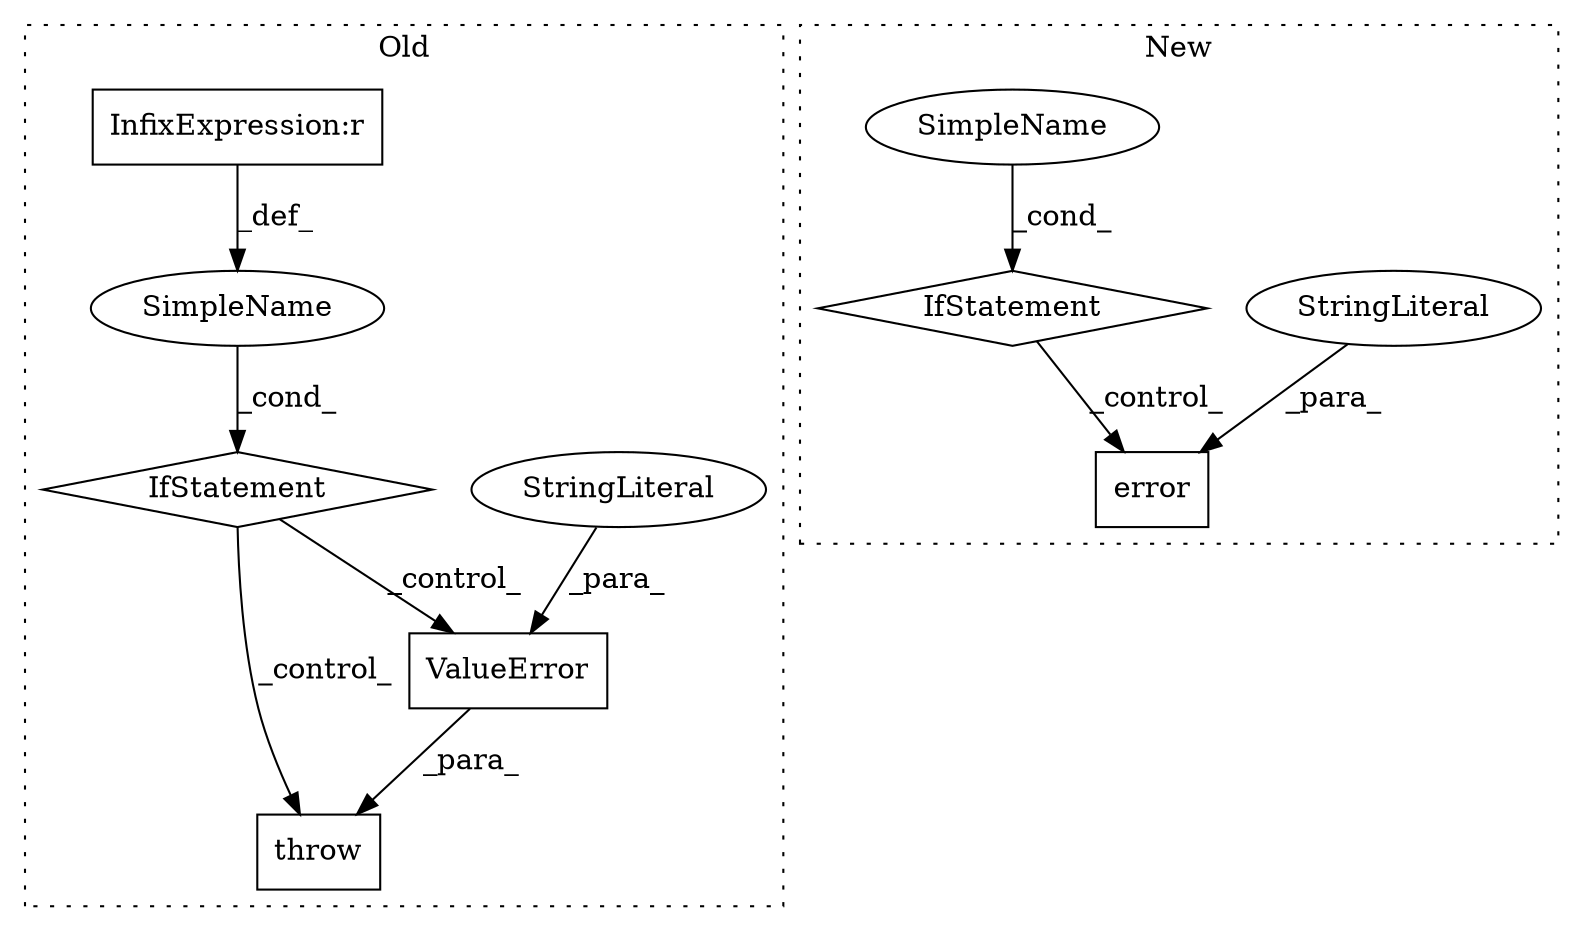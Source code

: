 digraph G {
subgraph cluster0 {
1 [label="ValueError" a="32" s="13431,13548" l="11,1" shape="box"];
3 [label="throw" a="53" s="13425" l="6" shape="box"];
4 [label="StringLiteral" a="45" s="13442" l="60" shape="ellipse"];
8 [label="IfStatement" a="25" s="13370,13411" l="4,2" shape="diamond"];
9 [label="SimpleName" a="42" s="" l="" shape="ellipse"];
10 [label="InfixExpression:r" a="27" s="13386" l="4" shape="box"];
label = "Old";
style="dotted";
}
subgraph cluster1 {
2 [label="error" a="32" s="13993,14082" l="6,1" shape="box"];
5 [label="StringLiteral" a="45" s="13999" l="53" shape="ellipse"];
6 [label="IfStatement" a="25" s="13758,13780" l="4,2" shape="diamond"];
7 [label="SimpleName" a="42" s="" l="" shape="ellipse"];
label = "New";
style="dotted";
}
1 -> 3 [label="_para_"];
4 -> 1 [label="_para_"];
5 -> 2 [label="_para_"];
6 -> 2 [label="_control_"];
7 -> 6 [label="_cond_"];
8 -> 3 [label="_control_"];
8 -> 1 [label="_control_"];
9 -> 8 [label="_cond_"];
10 -> 9 [label="_def_"];
}